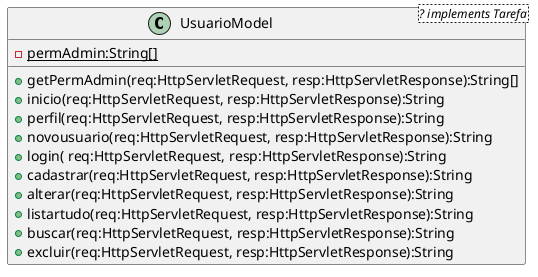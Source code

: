 @startuml


class UsuarioModel <? implements Tarefa> {

   - {static}permAdmin:String[]
    
    + getPermAdmin(req:HttpServletRequest, resp:HttpServletResponse):String[]
    + inicio(req:HttpServletRequest, resp:HttpServletResponse):String
    + perfil(req:HttpServletRequest, resp:HttpServletResponse):String
    + novousuario(req:HttpServletRequest, resp:HttpServletResponse):String
    + login( req:HttpServletRequest, resp:HttpServletResponse):String
    + cadastrar(req:HttpServletRequest, resp:HttpServletResponse):String
    + alterar(req:HttpServletRequest, resp:HttpServletResponse):String
    + listartudo(req:HttpServletRequest, resp:HttpServletResponse):String
    + buscar(req:HttpServletRequest, resp:HttpServletResponse):String
    + excluir(req:HttpServletRequest, resp:HttpServletResponse):String
}

@enduml